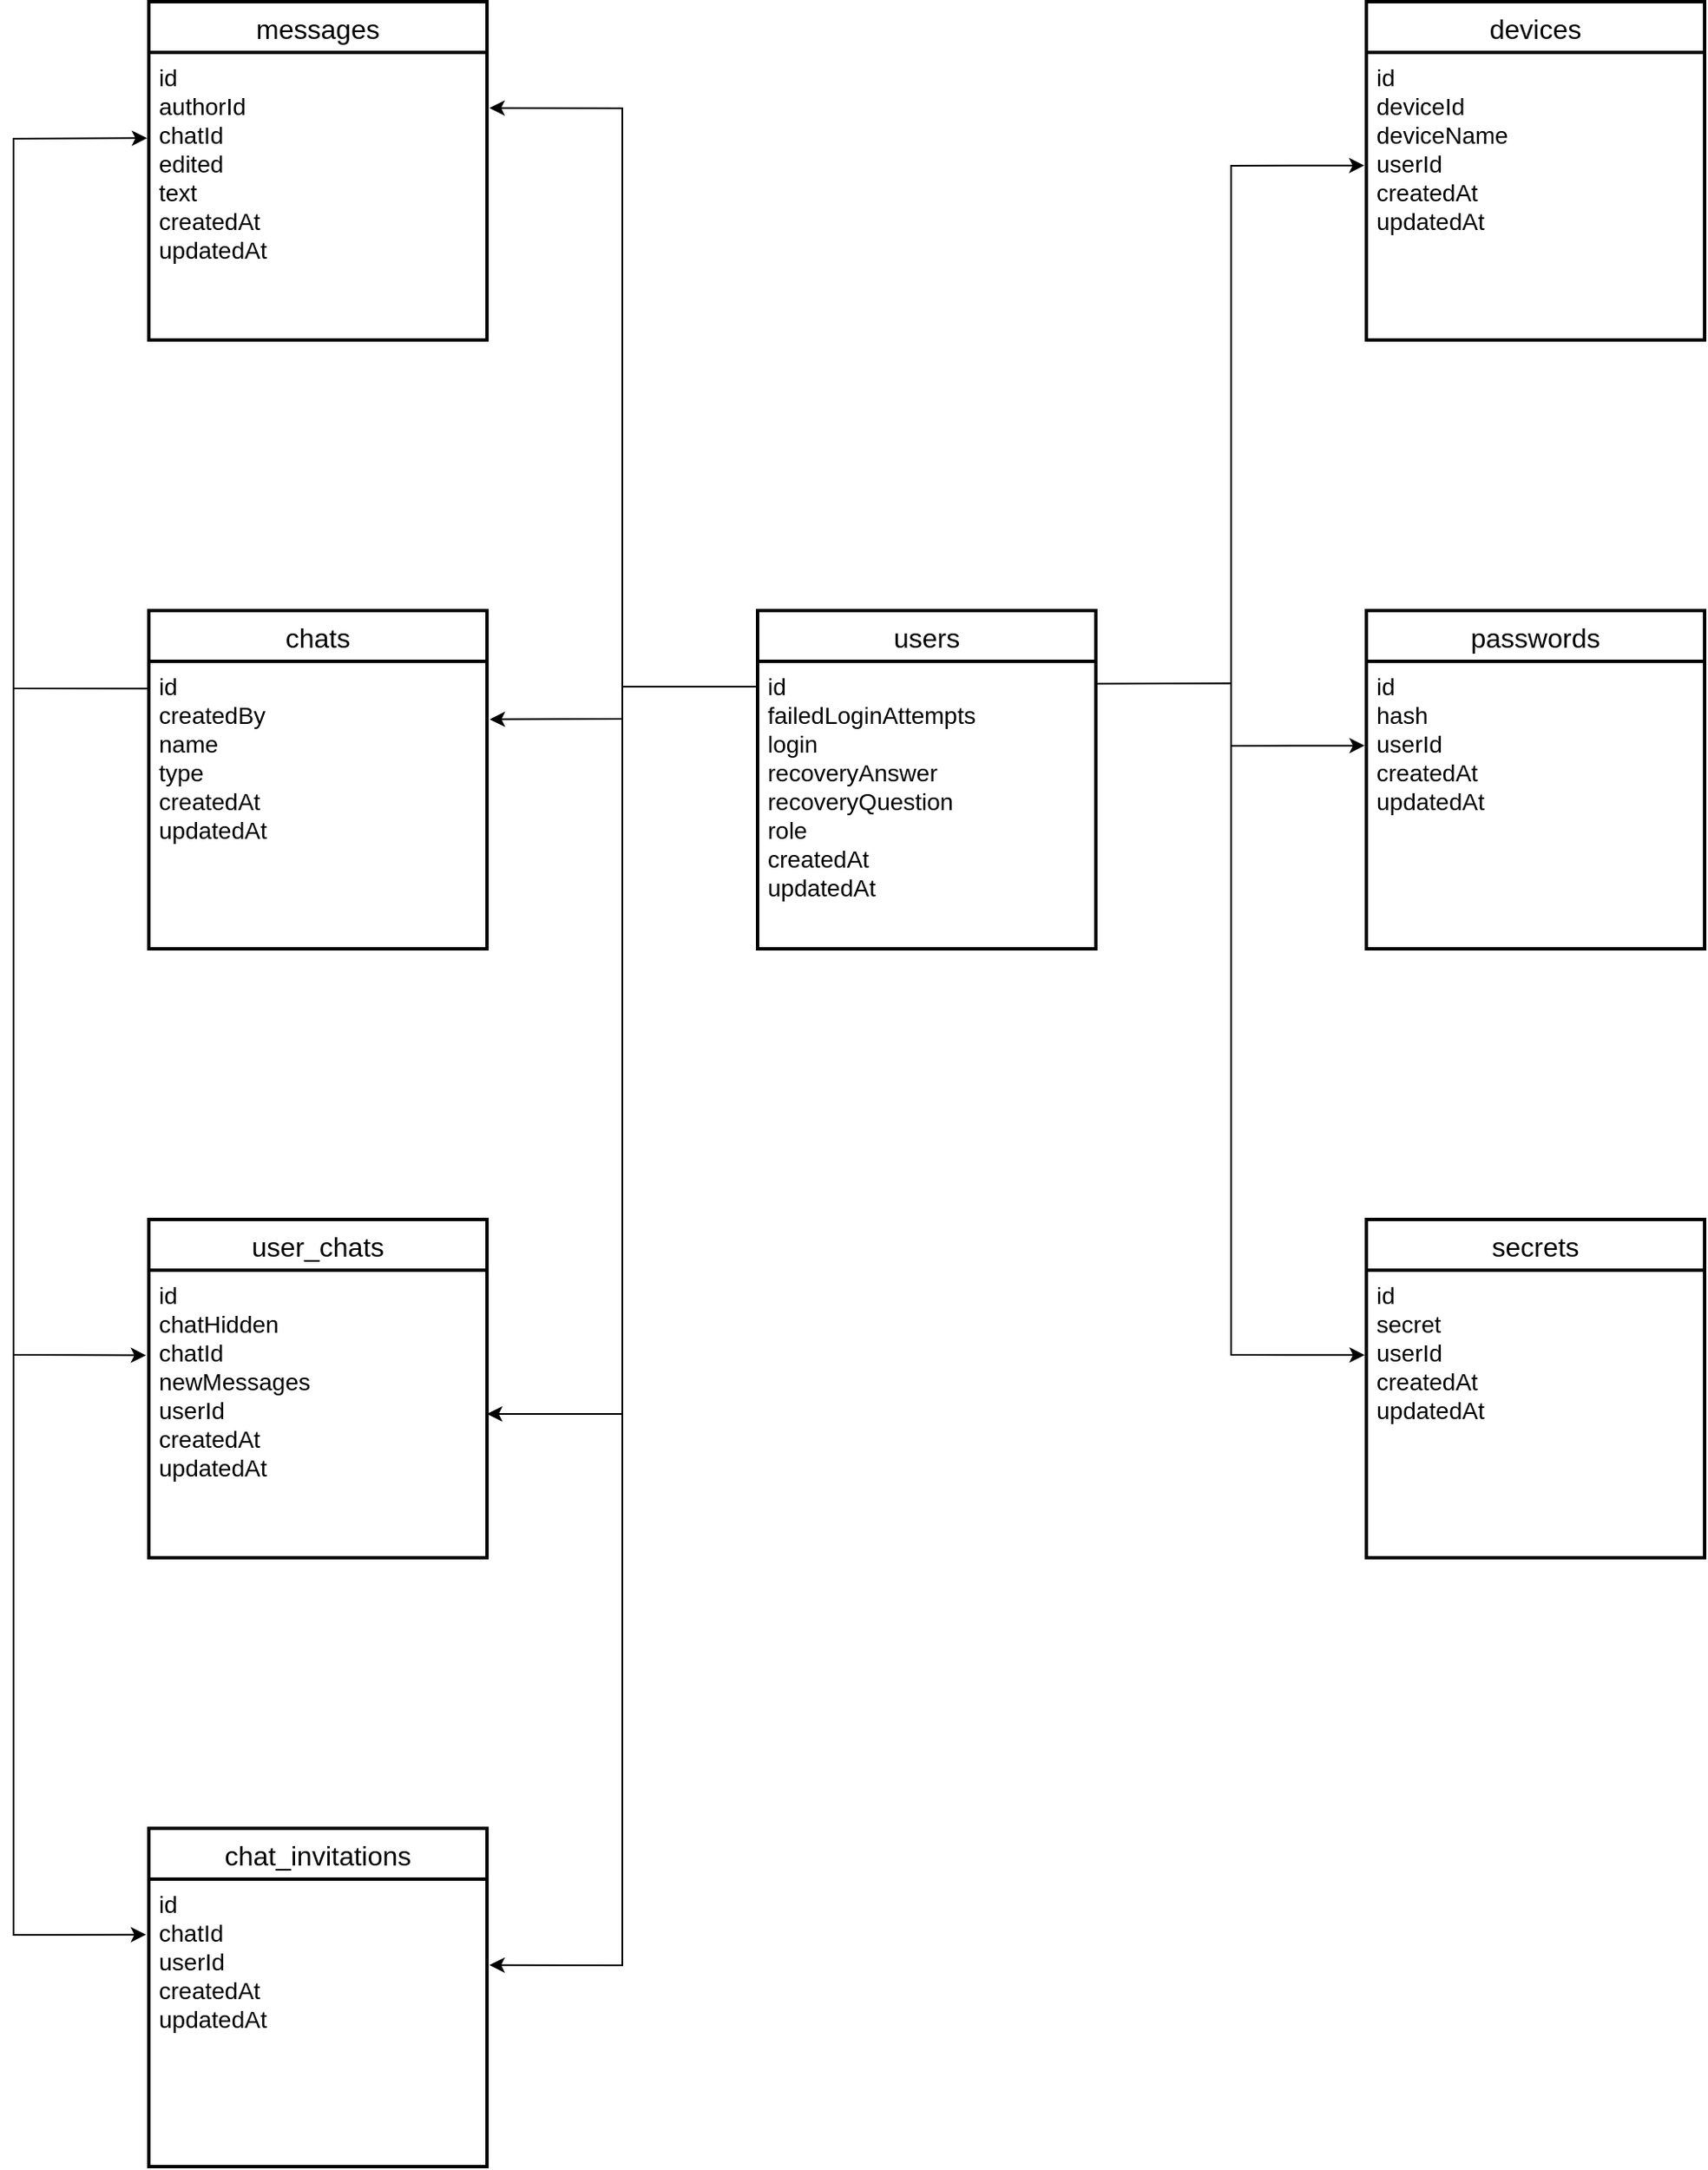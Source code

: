 <mxfile version="20.5.3" type="device"><diagram id="R2lEEEUBdFMjLlhIrx00" name="Page-1"><mxGraphModel dx="1545" dy="898" grid="1" gridSize="10" guides="1" tooltips="1" connect="1" arrows="1" fold="1" page="1" pageScale="1" pageWidth="2336" pageHeight="1654" math="0" shadow="0" extFonts="Permanent Marker^https://fonts.googleapis.com/css?family=Permanent+Marker"><root><mxCell id="0"/><mxCell id="1" parent="0"/><mxCell id="QqZSvahSYO-oEAYNbHBd-16" value="users" style="swimlane;childLayout=stackLayout;horizontal=1;startSize=30;horizontalStack=0;rounded=1;fontSize=16;fontStyle=0;strokeWidth=2;resizeParent=0;resizeLast=1;shadow=0;dashed=0;align=center;arcSize=0;" parent="1" vertex="1"><mxGeometry x="1080" y="400" width="200" height="200" as="geometry"/></mxCell><mxCell id="QqZSvahSYO-oEAYNbHBd-17" value="id&#10;failedLoginAttempts&#10;login&#10;recoveryAnswer&#10;recoveryQuestion&#10;role&#10;createdAt&#10;updatedAt" style="align=left;strokeColor=none;fillColor=none;spacingLeft=4;fontSize=14;verticalAlign=top;resizable=0;rotatable=0;part=1;" parent="QqZSvahSYO-oEAYNbHBd-16" vertex="1"><mxGeometry y="30" width="200" height="170" as="geometry"/></mxCell><mxCell id="QqZSvahSYO-oEAYNbHBd-19" value="passwords" style="swimlane;childLayout=stackLayout;horizontal=1;startSize=30;horizontalStack=0;rounded=1;fontSize=16;fontStyle=0;strokeWidth=2;resizeParent=0;resizeLast=1;shadow=0;dashed=0;align=center;arcSize=0;" parent="1" vertex="1"><mxGeometry x="1440" y="400" width="200" height="200" as="geometry"/></mxCell><mxCell id="QqZSvahSYO-oEAYNbHBd-20" value="id&#10;hash&#10;userId&#10;createdAt&#10;updatedAt" style="align=left;strokeColor=none;fillColor=none;spacingLeft=4;fontSize=14;verticalAlign=top;resizable=0;rotatable=0;part=1;" parent="QqZSvahSYO-oEAYNbHBd-19" vertex="1"><mxGeometry y="30" width="200" height="170" as="geometry"/></mxCell><mxCell id="QqZSvahSYO-oEAYNbHBd-21" value="" style="endArrow=classic;html=1;rounded=0;fontSize=14;exitX=1.004;exitY=0.078;exitDx=0;exitDy=0;exitPerimeter=0;entryX=-0.005;entryY=0.293;entryDx=0;entryDy=0;entryPerimeter=0;" parent="1" source="QqZSvahSYO-oEAYNbHBd-17" target="QqZSvahSYO-oEAYNbHBd-20" edge="1"><mxGeometry width="50" height="50" relative="1" as="geometry"><mxPoint x="1330" y="650" as="sourcePoint"/><mxPoint x="1430" y="490" as="targetPoint"/><Array as="points"><mxPoint x="1360" y="443"/><mxPoint x="1360" y="480"/></Array></mxGeometry></mxCell><mxCell id="PsT0BdKCYos_sU2Ad-O9-1" value="secrets" style="swimlane;childLayout=stackLayout;horizontal=1;startSize=30;horizontalStack=0;rounded=1;fontSize=16;fontStyle=0;strokeWidth=2;resizeParent=0;resizeLast=1;shadow=0;dashed=0;align=center;arcSize=0;" parent="1" vertex="1"><mxGeometry x="1440" y="760" width="200" height="200" as="geometry"/></mxCell><mxCell id="PsT0BdKCYos_sU2Ad-O9-2" value="id&#10;secret&#10;userId&#10;createdAt&#10;updatedAt" style="align=left;strokeColor=none;fillColor=none;spacingLeft=4;fontSize=14;verticalAlign=top;resizable=0;rotatable=0;part=1;" parent="PsT0BdKCYos_sU2Ad-O9-1" vertex="1"><mxGeometry y="30" width="200" height="170" as="geometry"/></mxCell><mxCell id="PsT0BdKCYos_sU2Ad-O9-3" value="" style="endArrow=classic;html=1;rounded=0;entryX=-0.005;entryY=0.295;entryDx=0;entryDy=0;entryPerimeter=0;" parent="1" target="PsT0BdKCYos_sU2Ad-O9-2" edge="1"><mxGeometry width="50" height="50" relative="1" as="geometry"><mxPoint x="1360" y="470" as="sourcePoint"/><mxPoint x="1370" y="830" as="targetPoint"/><Array as="points"><mxPoint x="1360" y="840"/></Array></mxGeometry></mxCell><mxCell id="8IzZeZ40m8COhOadOkyd-1" value="devices" style="swimlane;childLayout=stackLayout;horizontal=1;startSize=30;horizontalStack=0;rounded=1;fontSize=16;fontStyle=0;strokeWidth=2;resizeParent=0;resizeLast=1;shadow=0;dashed=0;align=center;arcSize=0;" parent="1" vertex="1"><mxGeometry x="1440" y="40" width="200" height="200" as="geometry"/></mxCell><mxCell id="8IzZeZ40m8COhOadOkyd-2" value="id&#10;deviceId&#10;deviceName&#10;userId&#10;createdAt&#10;updatedAt" style="align=left;strokeColor=none;fillColor=none;spacingLeft=4;fontSize=14;verticalAlign=top;resizable=0;rotatable=0;part=1;" parent="8IzZeZ40m8COhOadOkyd-1" vertex="1"><mxGeometry y="30" width="200" height="170" as="geometry"/></mxCell><mxCell id="8IzZeZ40m8COhOadOkyd-3" value="" style="endArrow=classic;html=1;rounded=0;entryX=-0.006;entryY=0.393;entryDx=0;entryDy=0;entryPerimeter=0;" parent="1" target="8IzZeZ40m8COhOadOkyd-2" edge="1"><mxGeometry width="50" height="50" relative="1" as="geometry"><mxPoint x="1360" y="450" as="sourcePoint"/><mxPoint x="1420" y="130" as="targetPoint"/><Array as="points"><mxPoint x="1360" y="137"/></Array></mxGeometry></mxCell><mxCell id="QuE-X6sWCJA8ZIBaPkjJ-1" value="chats" style="swimlane;childLayout=stackLayout;horizontal=1;startSize=30;horizontalStack=0;rounded=1;fontSize=16;fontStyle=0;strokeWidth=2;resizeParent=0;resizeLast=1;shadow=0;dashed=0;align=center;arcSize=0;" parent="1" vertex="1"><mxGeometry x="720" y="400" width="200" height="200" as="geometry"/></mxCell><mxCell id="QuE-X6sWCJA8ZIBaPkjJ-2" value="id&#10;createdBy&#10;name&#10;type&#10;createdAt&#10;updatedAt" style="align=left;strokeColor=none;fillColor=none;spacingLeft=4;fontSize=14;verticalAlign=top;resizable=0;rotatable=0;part=1;" parent="QuE-X6sWCJA8ZIBaPkjJ-1" vertex="1"><mxGeometry y="30" width="200" height="170" as="geometry"/></mxCell><mxCell id="QuE-X6sWCJA8ZIBaPkjJ-3" value="user_chats" style="swimlane;childLayout=stackLayout;horizontal=1;startSize=30;horizontalStack=0;rounded=1;fontSize=16;fontStyle=0;strokeWidth=2;resizeParent=0;resizeLast=1;shadow=0;dashed=0;align=center;arcSize=0;" parent="1" vertex="1"><mxGeometry x="720" y="760" width="200" height="200" as="geometry"/></mxCell><mxCell id="QuE-X6sWCJA8ZIBaPkjJ-4" value="id&#10;chatHidden&#10;chatId&#10;newMessages&#10;userId&#10;createdAt&#10;updatedAt" style="align=left;strokeColor=none;fillColor=none;spacingLeft=4;fontSize=14;verticalAlign=top;resizable=0;rotatable=0;part=1;" parent="QuE-X6sWCJA8ZIBaPkjJ-3" vertex="1"><mxGeometry y="30" width="200" height="170" as="geometry"/></mxCell><mxCell id="QuE-X6sWCJA8ZIBaPkjJ-5" value="" style="endArrow=classic;html=1;rounded=0;entryX=1.008;entryY=0.202;entryDx=0;entryDy=0;entryPerimeter=0;exitX=-0.003;exitY=0.088;exitDx=0;exitDy=0;exitPerimeter=0;" parent="1" source="QqZSvahSYO-oEAYNbHBd-17" target="QuE-X6sWCJA8ZIBaPkjJ-2" edge="1"><mxGeometry width="50" height="50" relative="1" as="geometry"><mxPoint x="990" y="500" as="sourcePoint"/><mxPoint x="940" y="460" as="targetPoint"/><Array as="points"><mxPoint x="1000" y="445"/><mxPoint x="1000" y="464"/></Array></mxGeometry></mxCell><mxCell id="QuE-X6sWCJA8ZIBaPkjJ-6" value="" style="endArrow=classic;html=1;rounded=0;entryX=1;entryY=0.5;entryDx=0;entryDy=0;" parent="1" target="QuE-X6sWCJA8ZIBaPkjJ-4" edge="1"><mxGeometry width="50" height="50" relative="1" as="geometry"><mxPoint x="1000" y="450" as="sourcePoint"/><mxPoint x="1010" y="863" as="targetPoint"/><Array as="points"><mxPoint x="1000" y="875"/></Array></mxGeometry></mxCell><mxCell id="QuE-X6sWCJA8ZIBaPkjJ-7" value="messages" style="swimlane;childLayout=stackLayout;horizontal=1;startSize=30;horizontalStack=0;rounded=1;fontSize=16;fontStyle=0;strokeWidth=2;resizeParent=0;resizeLast=1;shadow=0;dashed=0;align=center;arcSize=0;" parent="1" vertex="1"><mxGeometry x="720" y="40" width="200" height="200" as="geometry"/></mxCell><mxCell id="QuE-X6sWCJA8ZIBaPkjJ-8" value="id&#10;authorId&#10;chatId&#10;edited&#10;text&#10;createdAt&#10;updatedAt" style="align=left;strokeColor=none;fillColor=none;spacingLeft=4;fontSize=14;verticalAlign=top;resizable=0;rotatable=0;part=1;" parent="QuE-X6sWCJA8ZIBaPkjJ-7" vertex="1"><mxGeometry y="30" width="200" height="170" as="geometry"/></mxCell><mxCell id="QuE-X6sWCJA8ZIBaPkjJ-9" value="" style="endArrow=classic;html=1;rounded=0;entryX=1.007;entryY=0.193;entryDx=0;entryDy=0;entryPerimeter=0;" parent="1" target="QuE-X6sWCJA8ZIBaPkjJ-8" edge="1"><mxGeometry width="50" height="50" relative="1" as="geometry"><mxPoint x="1000" y="456" as="sourcePoint"/><mxPoint x="930" y="120" as="targetPoint"/><Array as="points"><mxPoint x="1000" y="103"/></Array></mxGeometry></mxCell><mxCell id="QuE-X6sWCJA8ZIBaPkjJ-10" value="" style="endArrow=classic;html=1;rounded=0;exitX=-0.004;exitY=0.095;exitDx=0;exitDy=0;exitPerimeter=0;entryX=-0.005;entryY=0.298;entryDx=0;entryDy=0;entryPerimeter=0;" parent="1" source="QuE-X6sWCJA8ZIBaPkjJ-2" target="QuE-X6sWCJA8ZIBaPkjJ-8" edge="1"><mxGeometry width="50" height="50" relative="1" as="geometry"><mxPoint x="640" y="490" as="sourcePoint"/><mxPoint x="710" y="120" as="targetPoint"/><Array as="points"><mxPoint x="640" y="446"/><mxPoint x="640" y="121"/></Array></mxGeometry></mxCell><mxCell id="QuE-X6sWCJA8ZIBaPkjJ-11" value="" style="endArrow=classic;html=1;rounded=0;entryX=-0.008;entryY=0.296;entryDx=0;entryDy=0;entryPerimeter=0;" parent="1" target="QuE-X6sWCJA8ZIBaPkjJ-4" edge="1"><mxGeometry width="50" height="50" relative="1" as="geometry"><mxPoint x="640" y="370" as="sourcePoint"/><mxPoint x="640" y="800" as="targetPoint"/><Array as="points"><mxPoint x="640" y="840"/></Array></mxGeometry></mxCell><mxCell id="83GdF7sT88eSTX1P8NTz-1" value="chat_invitations" style="swimlane;childLayout=stackLayout;horizontal=1;startSize=30;horizontalStack=0;rounded=1;fontSize=16;fontStyle=0;strokeWidth=2;resizeParent=0;resizeLast=1;shadow=0;dashed=0;align=center;arcSize=0;" parent="1" vertex="1"><mxGeometry x="720" y="1120" width="200" height="200" as="geometry"/></mxCell><mxCell id="83GdF7sT88eSTX1P8NTz-2" value="id&#10;chatId&#10;userId&#10;createdAt&#10;updatedAt" style="align=left;strokeColor=none;fillColor=none;spacingLeft=4;fontSize=14;verticalAlign=top;resizable=0;rotatable=0;part=1;" parent="83GdF7sT88eSTX1P8NTz-1" vertex="1"><mxGeometry y="30" width="200" height="170" as="geometry"/></mxCell><mxCell id="83GdF7sT88eSTX1P8NTz-3" value="" style="endArrow=classic;html=1;rounded=0;entryX=1.007;entryY=0.299;entryDx=0;entryDy=0;entryPerimeter=0;strokeColor=default;" parent="1" target="83GdF7sT88eSTX1P8NTz-2" edge="1"><mxGeometry width="50" height="50" relative="1" as="geometry"><mxPoint x="1000" y="840" as="sourcePoint"/><mxPoint x="950" y="1210" as="targetPoint"/><Array as="points"><mxPoint x="1000" y="1201"/></Array></mxGeometry></mxCell><mxCell id="83GdF7sT88eSTX1P8NTz-4" value="" style="endArrow=classic;html=1;rounded=0;entryX=-0.008;entryY=0.193;entryDx=0;entryDy=0;entryPerimeter=0;" parent="1" edge="1"><mxGeometry width="50" height="50" relative="1" as="geometry"><mxPoint x="640" y="730" as="sourcePoint"/><mxPoint x="718.4" y="1182.81" as="targetPoint"/><Array as="points"><mxPoint x="640" y="1183"/></Array></mxGeometry></mxCell></root></mxGraphModel></diagram></mxfile>